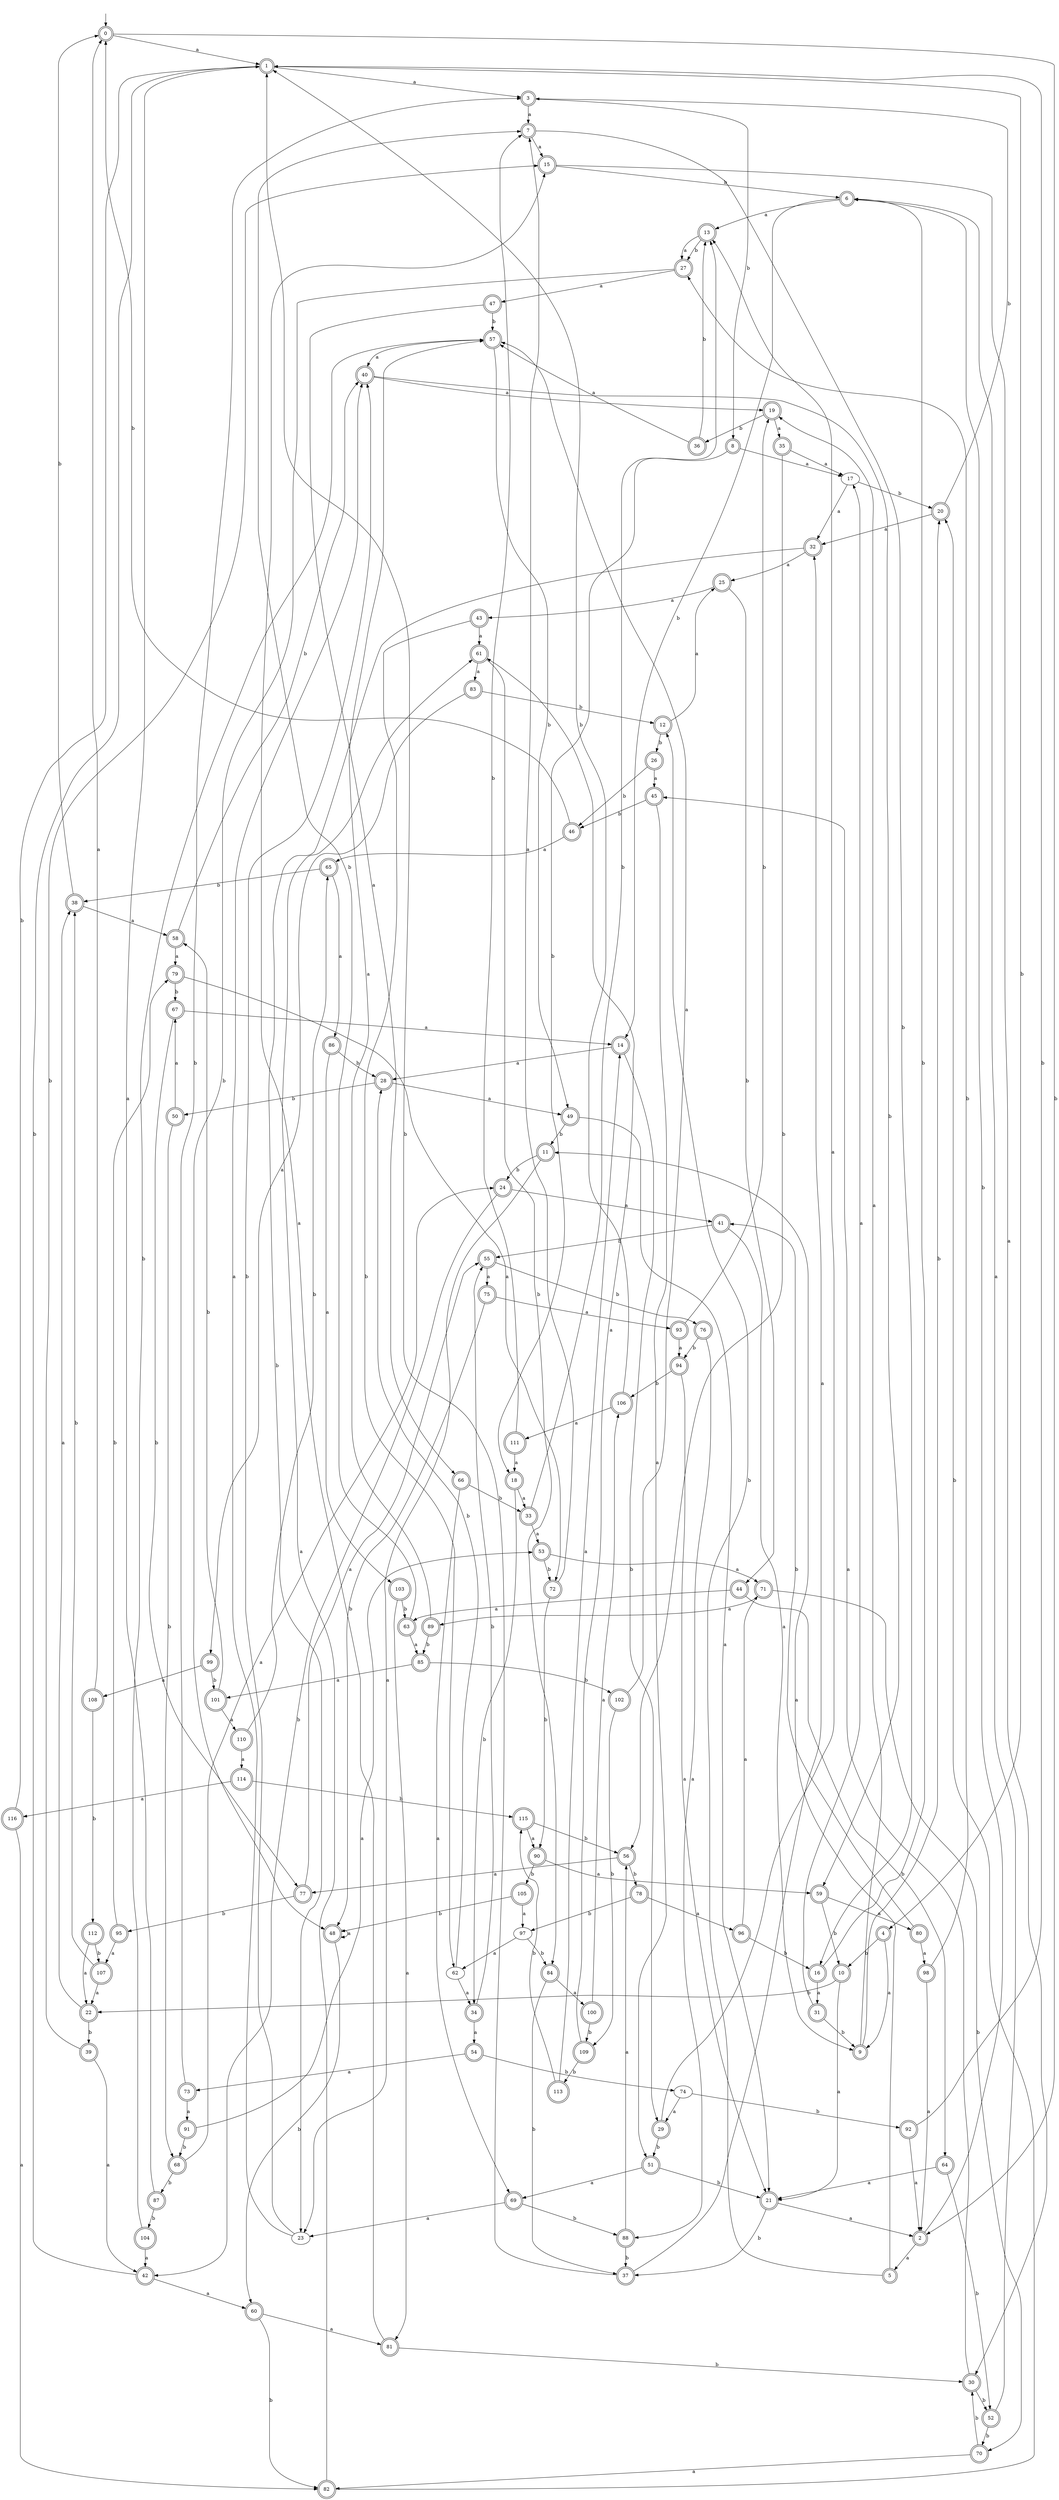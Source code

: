 digraph RandomDFA {
  __start0 [label="", shape=none];
  __start0 -> 0 [label=""];
  0 [shape=circle] [shape=doublecircle]
  0 -> 1 [label="a"]
  0 -> 2 [label="b"]
  1 [shape=doublecircle]
  1 -> 3 [label="a"]
  1 -> 4 [label="b"]
  2 [shape=doublecircle]
  2 -> 5 [label="a"]
  2 -> 6 [label="b"]
  3 [shape=doublecircle]
  3 -> 7 [label="a"]
  3 -> 8 [label="b"]
  4 [shape=doublecircle]
  4 -> 9 [label="a"]
  4 -> 10 [label="b"]
  5 [shape=doublecircle]
  5 -> 11 [label="a"]
  5 -> 12 [label="b"]
  6 [shape=doublecircle]
  6 -> 13 [label="a"]
  6 -> 14 [label="b"]
  7 [shape=doublecircle]
  7 -> 15 [label="a"]
  7 -> 16 [label="b"]
  8 [shape=doublecircle]
  8 -> 17 [label="a"]
  8 -> 18 [label="b"]
  9 [shape=doublecircle]
  9 -> 19 [label="a"]
  9 -> 20 [label="b"]
  10 [shape=doublecircle]
  10 -> 21 [label="a"]
  10 -> 22 [label="b"]
  11 [shape=doublecircle]
  11 -> 23 [label="a"]
  11 -> 24 [label="b"]
  12 [shape=doublecircle]
  12 -> 25 [label="a"]
  12 -> 26 [label="b"]
  13 [shape=doublecircle]
  13 -> 27 [label="a"]
  13 -> 27 [label="b"]
  14 [shape=doublecircle]
  14 -> 28 [label="a"]
  14 -> 29 [label="b"]
  15 [shape=doublecircle]
  15 -> 30 [label="a"]
  15 -> 6 [label="b"]
  16 [shape=doublecircle]
  16 -> 31 [label="a"]
  16 -> 6 [label="b"]
  17
  17 -> 32 [label="a"]
  17 -> 20 [label="b"]
  18 [shape=doublecircle]
  18 -> 33 [label="a"]
  18 -> 34 [label="b"]
  19 [shape=doublecircle]
  19 -> 35 [label="a"]
  19 -> 36 [label="b"]
  20 [shape=doublecircle]
  20 -> 32 [label="a"]
  20 -> 3 [label="b"]
  21 [shape=doublecircle]
  21 -> 2 [label="a"]
  21 -> 37 [label="b"]
  22 [shape=doublecircle]
  22 -> 38 [label="a"]
  22 -> 39 [label="b"]
  23
  23 -> 40 [label="a"]
  23 -> 40 [label="b"]
  24 [shape=doublecircle]
  24 -> 41 [label="a"]
  24 -> 42 [label="b"]
  25 [shape=doublecircle]
  25 -> 43 [label="a"]
  25 -> 44 [label="b"]
  26 [shape=doublecircle]
  26 -> 45 [label="a"]
  26 -> 46 [label="b"]
  27 [shape=doublecircle]
  27 -> 47 [label="a"]
  27 -> 48 [label="b"]
  28 [shape=doublecircle]
  28 -> 49 [label="a"]
  28 -> 50 [label="b"]
  29 [shape=doublecircle]
  29 -> 13 [label="a"]
  29 -> 51 [label="b"]
  30 [shape=doublecircle]
  30 -> 45 [label="a"]
  30 -> 52 [label="b"]
  31 [shape=doublecircle]
  31 -> 17 [label="a"]
  31 -> 9 [label="b"]
  32 [shape=doublecircle]
  32 -> 25 [label="a"]
  32 -> 23 [label="b"]
  33 [shape=doublecircle]
  33 -> 53 [label="a"]
  33 -> 13 [label="b"]
  34 [shape=doublecircle]
  34 -> 54 [label="a"]
  34 -> 55 [label="b"]
  35 [shape=doublecircle]
  35 -> 17 [label="a"]
  35 -> 56 [label="b"]
  36 [shape=doublecircle]
  36 -> 57 [label="a"]
  36 -> 13 [label="b"]
  37 [shape=doublecircle]
  37 -> 32 [label="a"]
  37 -> 1 [label="b"]
  38 [shape=doublecircle]
  38 -> 58 [label="a"]
  38 -> 0 [label="b"]
  39 [shape=doublecircle]
  39 -> 42 [label="a"]
  39 -> 15 [label="b"]
  40 [shape=doublecircle]
  40 -> 19 [label="a"]
  40 -> 59 [label="b"]
  41 [shape=doublecircle]
  41 -> 9 [label="a"]
  41 -> 55 [label="b"]
  42 [shape=doublecircle]
  42 -> 60 [label="a"]
  42 -> 1 [label="b"]
  43 [shape=doublecircle]
  43 -> 61 [label="a"]
  43 -> 62 [label="b"]
  44 [shape=doublecircle]
  44 -> 63 [label="a"]
  44 -> 64 [label="b"]
  45 [shape=doublecircle]
  45 -> 51 [label="a"]
  45 -> 46 [label="b"]
  46 [shape=doublecircle]
  46 -> 65 [label="a"]
  46 -> 0 [label="b"]
  47 [shape=doublecircle]
  47 -> 66 [label="a"]
  47 -> 57 [label="b"]
  48 [shape=doublecircle]
  48 -> 48 [label="a"]
  48 -> 60 [label="b"]
  49 [shape=doublecircle]
  49 -> 21 [label="a"]
  49 -> 11 [label="b"]
  50 [shape=doublecircle]
  50 -> 67 [label="a"]
  50 -> 68 [label="b"]
  51 [shape=doublecircle]
  51 -> 69 [label="a"]
  51 -> 21 [label="b"]
  52 [shape=doublecircle]
  52 -> 6 [label="a"]
  52 -> 70 [label="b"]
  53 [shape=doublecircle]
  53 -> 71 [label="a"]
  53 -> 72 [label="b"]
  54 [shape=doublecircle]
  54 -> 73 [label="a"]
  54 -> 74 [label="b"]
  55 [shape=doublecircle]
  55 -> 75 [label="a"]
  55 -> 76 [label="b"]
  56 [shape=doublecircle]
  56 -> 77 [label="a"]
  56 -> 78 [label="b"]
  57 [shape=doublecircle]
  57 -> 40 [label="a"]
  57 -> 49 [label="b"]
  58 [shape=doublecircle]
  58 -> 79 [label="a"]
  58 -> 40 [label="b"]
  59 [shape=doublecircle]
  59 -> 80 [label="a"]
  59 -> 10 [label="b"]
  60 [shape=doublecircle]
  60 -> 81 [label="a"]
  60 -> 82 [label="b"]
  61 [shape=doublecircle]
  61 -> 83 [label="a"]
  61 -> 84 [label="b"]
  62
  62 -> 34 [label="a"]
  62 -> 28 [label="b"]
  63 [shape=doublecircle]
  63 -> 85 [label="a"]
  63 -> 7 [label="b"]
  64 [shape=doublecircle]
  64 -> 21 [label="a"]
  64 -> 52 [label="b"]
  65 [shape=doublecircle]
  65 -> 86 [label="a"]
  65 -> 38 [label="b"]
  66 [shape=doublecircle]
  66 -> 69 [label="a"]
  66 -> 33 [label="b"]
  67 [shape=doublecircle]
  67 -> 14 [label="a"]
  67 -> 77 [label="b"]
  68 [shape=doublecircle]
  68 -> 24 [label="a"]
  68 -> 87 [label="b"]
  69 [shape=doublecircle]
  69 -> 23 [label="a"]
  69 -> 88 [label="b"]
  70 [shape=doublecircle]
  70 -> 82 [label="a"]
  70 -> 30 [label="b"]
  71 [shape=doublecircle]
  71 -> 89 [label="a"]
  71 -> 70 [label="b"]
  72 [shape=doublecircle]
  72 -> 7 [label="a"]
  72 -> 90 [label="b"]
  73 [shape=doublecircle]
  73 -> 91 [label="a"]
  73 -> 3 [label="b"]
  74
  74 -> 29 [label="a"]
  74 -> 92 [label="b"]
  75 [shape=doublecircle]
  75 -> 93 [label="a"]
  75 -> 48 [label="b"]
  76 [shape=doublecircle]
  76 -> 88 [label="a"]
  76 -> 94 [label="b"]
  77 [shape=doublecircle]
  77 -> 55 [label="a"]
  77 -> 95 [label="b"]
  78 [shape=doublecircle]
  78 -> 96 [label="a"]
  78 -> 97 [label="b"]
  79 [shape=doublecircle]
  79 -> 72 [label="a"]
  79 -> 67 [label="b"]
  80 [shape=doublecircle]
  80 -> 98 [label="a"]
  80 -> 41 [label="b"]
  81 [shape=doublecircle]
  81 -> 15 [label="a"]
  81 -> 30 [label="b"]
  82 [shape=doublecircle]
  82 -> 61 [label="a"]
  82 -> 20 [label="b"]
  83 [shape=doublecircle]
  83 -> 99 [label="a"]
  83 -> 12 [label="b"]
  84 [shape=doublecircle]
  84 -> 100 [label="a"]
  84 -> 37 [label="b"]
  85 [shape=doublecircle]
  85 -> 101 [label="a"]
  85 -> 102 [label="b"]
  86 [shape=doublecircle]
  86 -> 103 [label="a"]
  86 -> 28 [label="b"]
  87 [shape=doublecircle]
  87 -> 1 [label="a"]
  87 -> 104 [label="b"]
  88 [shape=doublecircle]
  88 -> 56 [label="a"]
  88 -> 37 [label="b"]
  89 [shape=doublecircle]
  89 -> 57 [label="a"]
  89 -> 85 [label="b"]
  90 [shape=doublecircle]
  90 -> 59 [label="a"]
  90 -> 105 [label="b"]
  91 [shape=doublecircle]
  91 -> 53 [label="a"]
  91 -> 68 [label="b"]
  92 [shape=doublecircle]
  92 -> 2 [label="a"]
  92 -> 1 [label="b"]
  93 [shape=doublecircle]
  93 -> 94 [label="a"]
  93 -> 19 [label="b"]
  94 [shape=doublecircle]
  94 -> 21 [label="a"]
  94 -> 106 [label="b"]
  95 [shape=doublecircle]
  95 -> 107 [label="a"]
  95 -> 79 [label="b"]
  96 [shape=doublecircle]
  96 -> 71 [label="a"]
  96 -> 16 [label="b"]
  97
  97 -> 62 [label="a"]
  97 -> 84 [label="b"]
  98 [shape=doublecircle]
  98 -> 2 [label="a"]
  98 -> 27 [label="b"]
  99 [shape=doublecircle]
  99 -> 108 [label="a"]
  99 -> 101 [label="b"]
  100 [shape=doublecircle]
  100 -> 106 [label="a"]
  100 -> 109 [label="b"]
  101 [shape=doublecircle]
  101 -> 110 [label="a"]
  101 -> 58 [label="b"]
  102 [shape=doublecircle]
  102 -> 57 [label="a"]
  102 -> 109 [label="b"]
  103 [shape=doublecircle]
  103 -> 81 [label="a"]
  103 -> 63 [label="b"]
  104 [shape=doublecircle]
  104 -> 42 [label="a"]
  104 -> 57 [label="b"]
  105 [shape=doublecircle]
  105 -> 97 [label="a"]
  105 -> 48 [label="b"]
  106 [shape=doublecircle]
  106 -> 111 [label="a"]
  106 -> 1 [label="b"]
  107 [shape=doublecircle]
  107 -> 22 [label="a"]
  107 -> 38 [label="b"]
  108 [shape=doublecircle]
  108 -> 0 [label="a"]
  108 -> 112 [label="b"]
  109 [shape=doublecircle]
  109 -> 61 [label="a"]
  109 -> 113 [label="b"]
  110 [shape=doublecircle]
  110 -> 114 [label="a"]
  110 -> 65 [label="b"]
  111 [shape=doublecircle]
  111 -> 18 [label="a"]
  111 -> 7 [label="b"]
  112 [shape=doublecircle]
  112 -> 22 [label="a"]
  112 -> 107 [label="b"]
  113 [shape=doublecircle]
  113 -> 14 [label="a"]
  113 -> 115 [label="b"]
  114 [shape=doublecircle]
  114 -> 116 [label="a"]
  114 -> 115 [label="b"]
  115 [shape=doublecircle]
  115 -> 90 [label="a"]
  115 -> 56 [label="b"]
  116 [shape=doublecircle]
  116 -> 82 [label="a"]
  116 -> 1 [label="b"]
}
